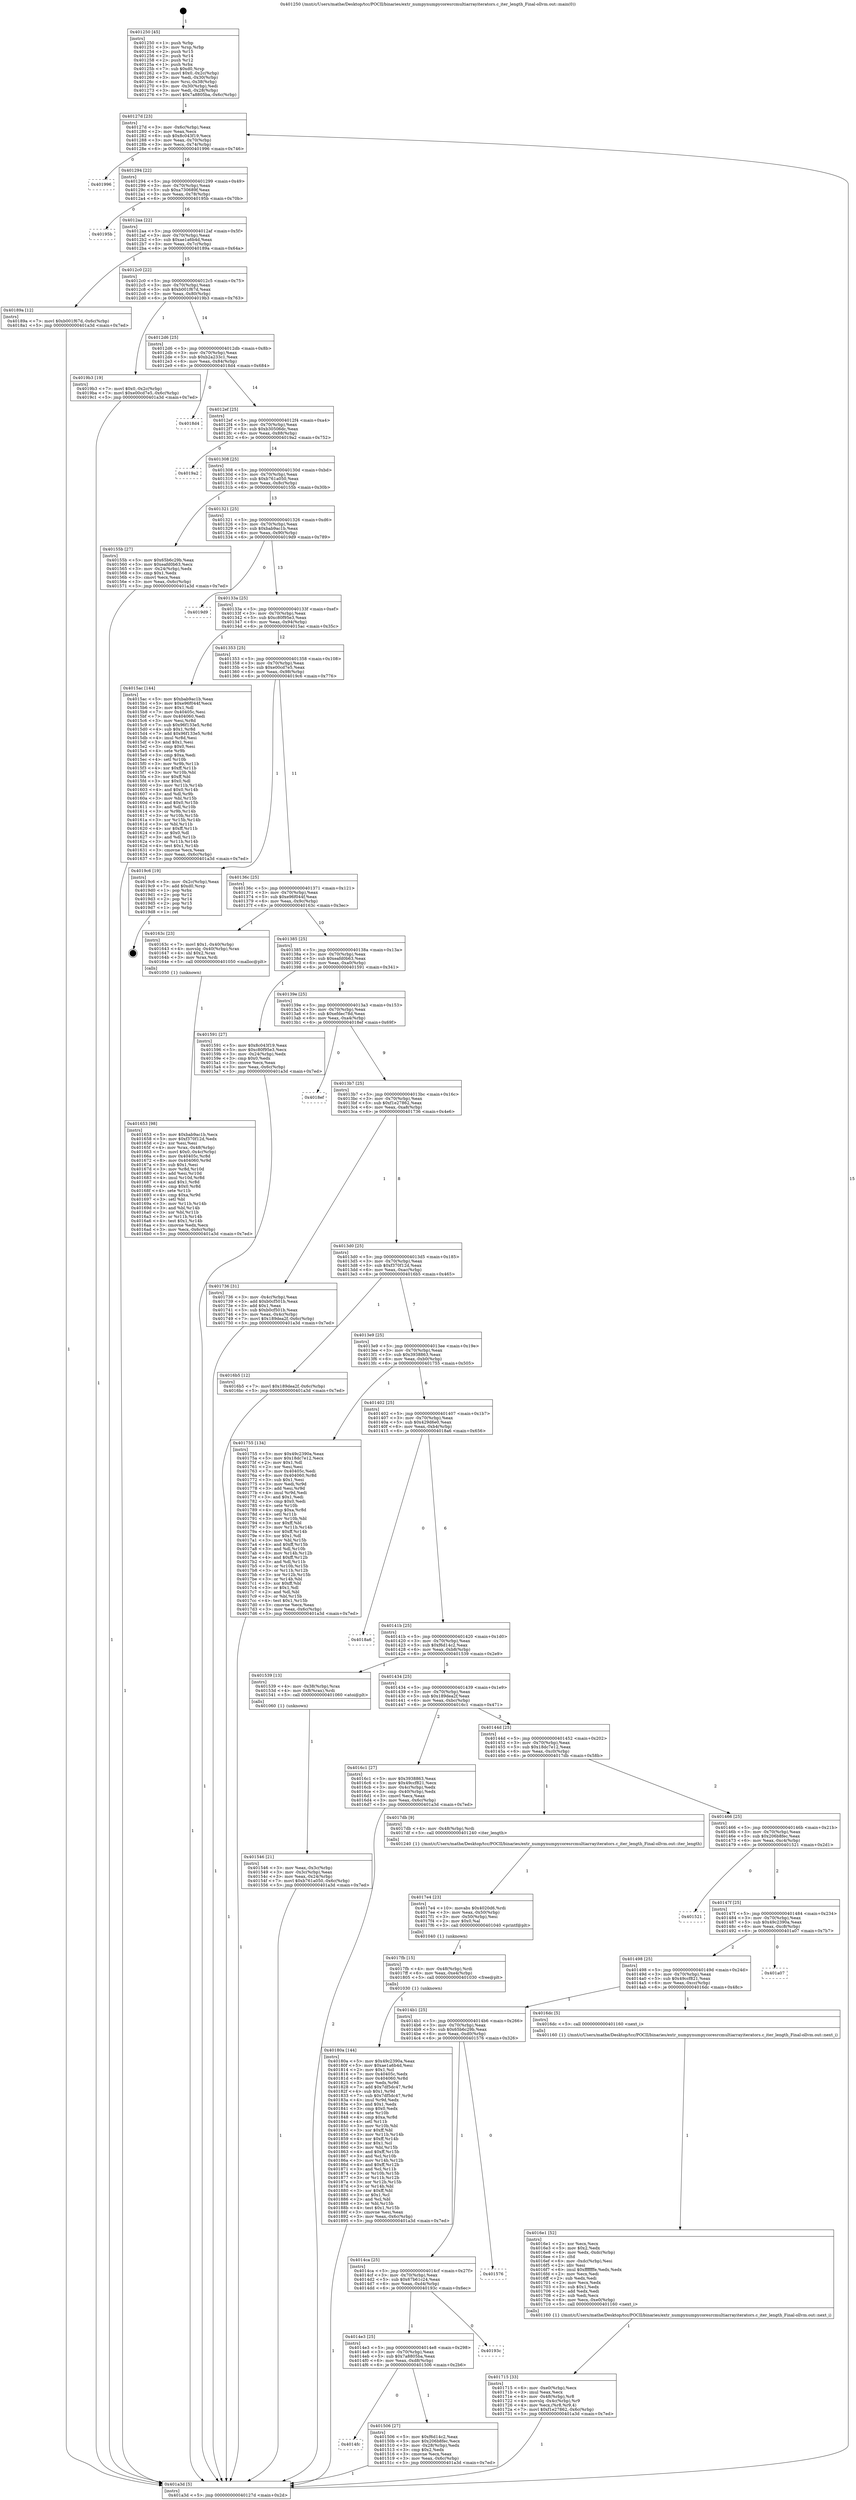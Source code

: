 digraph "0x401250" {
  label = "0x401250 (/mnt/c/Users/mathe/Desktop/tcc/POCII/binaries/extr_numpynumpycoresrcmultiarrayiterators.c_iter_length_Final-ollvm.out::main(0))"
  labelloc = "t"
  node[shape=record]

  Entry [label="",width=0.3,height=0.3,shape=circle,fillcolor=black,style=filled]
  "0x40127d" [label="{
     0x40127d [23]\l
     | [instrs]\l
     &nbsp;&nbsp;0x40127d \<+3\>: mov -0x6c(%rbp),%eax\l
     &nbsp;&nbsp;0x401280 \<+2\>: mov %eax,%ecx\l
     &nbsp;&nbsp;0x401282 \<+6\>: sub $0x8c043f19,%ecx\l
     &nbsp;&nbsp;0x401288 \<+3\>: mov %eax,-0x70(%rbp)\l
     &nbsp;&nbsp;0x40128b \<+3\>: mov %ecx,-0x74(%rbp)\l
     &nbsp;&nbsp;0x40128e \<+6\>: je 0000000000401996 \<main+0x746\>\l
  }"]
  "0x401996" [label="{
     0x401996\l
  }", style=dashed]
  "0x401294" [label="{
     0x401294 [22]\l
     | [instrs]\l
     &nbsp;&nbsp;0x401294 \<+5\>: jmp 0000000000401299 \<main+0x49\>\l
     &nbsp;&nbsp;0x401299 \<+3\>: mov -0x70(%rbp),%eax\l
     &nbsp;&nbsp;0x40129c \<+5\>: sub $0xa730689f,%eax\l
     &nbsp;&nbsp;0x4012a1 \<+3\>: mov %eax,-0x78(%rbp)\l
     &nbsp;&nbsp;0x4012a4 \<+6\>: je 000000000040195b \<main+0x70b\>\l
  }"]
  Exit [label="",width=0.3,height=0.3,shape=circle,fillcolor=black,style=filled,peripheries=2]
  "0x40195b" [label="{
     0x40195b\l
  }", style=dashed]
  "0x4012aa" [label="{
     0x4012aa [22]\l
     | [instrs]\l
     &nbsp;&nbsp;0x4012aa \<+5\>: jmp 00000000004012af \<main+0x5f\>\l
     &nbsp;&nbsp;0x4012af \<+3\>: mov -0x70(%rbp),%eax\l
     &nbsp;&nbsp;0x4012b2 \<+5\>: sub $0xae1a6b4d,%eax\l
     &nbsp;&nbsp;0x4012b7 \<+3\>: mov %eax,-0x7c(%rbp)\l
     &nbsp;&nbsp;0x4012ba \<+6\>: je 000000000040189a \<main+0x64a\>\l
  }"]
  "0x40180a" [label="{
     0x40180a [144]\l
     | [instrs]\l
     &nbsp;&nbsp;0x40180a \<+5\>: mov $0x49c2390a,%eax\l
     &nbsp;&nbsp;0x40180f \<+5\>: mov $0xae1a6b4d,%esi\l
     &nbsp;&nbsp;0x401814 \<+2\>: mov $0x1,%cl\l
     &nbsp;&nbsp;0x401816 \<+7\>: mov 0x40405c,%edx\l
     &nbsp;&nbsp;0x40181d \<+8\>: mov 0x404060,%r8d\l
     &nbsp;&nbsp;0x401825 \<+3\>: mov %edx,%r9d\l
     &nbsp;&nbsp;0x401828 \<+7\>: add $0x7df5dc47,%r9d\l
     &nbsp;&nbsp;0x40182f \<+4\>: sub $0x1,%r9d\l
     &nbsp;&nbsp;0x401833 \<+7\>: sub $0x7df5dc47,%r9d\l
     &nbsp;&nbsp;0x40183a \<+4\>: imul %r9d,%edx\l
     &nbsp;&nbsp;0x40183e \<+3\>: and $0x1,%edx\l
     &nbsp;&nbsp;0x401841 \<+3\>: cmp $0x0,%edx\l
     &nbsp;&nbsp;0x401844 \<+4\>: sete %r10b\l
     &nbsp;&nbsp;0x401848 \<+4\>: cmp $0xa,%r8d\l
     &nbsp;&nbsp;0x40184c \<+4\>: setl %r11b\l
     &nbsp;&nbsp;0x401850 \<+3\>: mov %r10b,%bl\l
     &nbsp;&nbsp;0x401853 \<+3\>: xor $0xff,%bl\l
     &nbsp;&nbsp;0x401856 \<+3\>: mov %r11b,%r14b\l
     &nbsp;&nbsp;0x401859 \<+4\>: xor $0xff,%r14b\l
     &nbsp;&nbsp;0x40185d \<+3\>: xor $0x1,%cl\l
     &nbsp;&nbsp;0x401860 \<+3\>: mov %bl,%r15b\l
     &nbsp;&nbsp;0x401863 \<+4\>: and $0xff,%r15b\l
     &nbsp;&nbsp;0x401867 \<+3\>: and %cl,%r10b\l
     &nbsp;&nbsp;0x40186a \<+3\>: mov %r14b,%r12b\l
     &nbsp;&nbsp;0x40186d \<+4\>: and $0xff,%r12b\l
     &nbsp;&nbsp;0x401871 \<+3\>: and %cl,%r11b\l
     &nbsp;&nbsp;0x401874 \<+3\>: or %r10b,%r15b\l
     &nbsp;&nbsp;0x401877 \<+3\>: or %r11b,%r12b\l
     &nbsp;&nbsp;0x40187a \<+3\>: xor %r12b,%r15b\l
     &nbsp;&nbsp;0x40187d \<+3\>: or %r14b,%bl\l
     &nbsp;&nbsp;0x401880 \<+3\>: xor $0xff,%bl\l
     &nbsp;&nbsp;0x401883 \<+3\>: or $0x1,%cl\l
     &nbsp;&nbsp;0x401886 \<+2\>: and %cl,%bl\l
     &nbsp;&nbsp;0x401888 \<+3\>: or %bl,%r15b\l
     &nbsp;&nbsp;0x40188b \<+4\>: test $0x1,%r15b\l
     &nbsp;&nbsp;0x40188f \<+3\>: cmovne %esi,%eax\l
     &nbsp;&nbsp;0x401892 \<+3\>: mov %eax,-0x6c(%rbp)\l
     &nbsp;&nbsp;0x401895 \<+5\>: jmp 0000000000401a3d \<main+0x7ed\>\l
  }"]
  "0x40189a" [label="{
     0x40189a [12]\l
     | [instrs]\l
     &nbsp;&nbsp;0x40189a \<+7\>: movl $0xb001f67d,-0x6c(%rbp)\l
     &nbsp;&nbsp;0x4018a1 \<+5\>: jmp 0000000000401a3d \<main+0x7ed\>\l
  }"]
  "0x4012c0" [label="{
     0x4012c0 [22]\l
     | [instrs]\l
     &nbsp;&nbsp;0x4012c0 \<+5\>: jmp 00000000004012c5 \<main+0x75\>\l
     &nbsp;&nbsp;0x4012c5 \<+3\>: mov -0x70(%rbp),%eax\l
     &nbsp;&nbsp;0x4012c8 \<+5\>: sub $0xb001f67d,%eax\l
     &nbsp;&nbsp;0x4012cd \<+3\>: mov %eax,-0x80(%rbp)\l
     &nbsp;&nbsp;0x4012d0 \<+6\>: je 00000000004019b3 \<main+0x763\>\l
  }"]
  "0x4017fb" [label="{
     0x4017fb [15]\l
     | [instrs]\l
     &nbsp;&nbsp;0x4017fb \<+4\>: mov -0x48(%rbp),%rdi\l
     &nbsp;&nbsp;0x4017ff \<+6\>: mov %eax,-0xe4(%rbp)\l
     &nbsp;&nbsp;0x401805 \<+5\>: call 0000000000401030 \<free@plt\>\l
     | [calls]\l
     &nbsp;&nbsp;0x401030 \{1\} (unknown)\l
  }"]
  "0x4019b3" [label="{
     0x4019b3 [19]\l
     | [instrs]\l
     &nbsp;&nbsp;0x4019b3 \<+7\>: movl $0x0,-0x2c(%rbp)\l
     &nbsp;&nbsp;0x4019ba \<+7\>: movl $0xe00cd7e5,-0x6c(%rbp)\l
     &nbsp;&nbsp;0x4019c1 \<+5\>: jmp 0000000000401a3d \<main+0x7ed\>\l
  }"]
  "0x4012d6" [label="{
     0x4012d6 [25]\l
     | [instrs]\l
     &nbsp;&nbsp;0x4012d6 \<+5\>: jmp 00000000004012db \<main+0x8b\>\l
     &nbsp;&nbsp;0x4012db \<+3\>: mov -0x70(%rbp),%eax\l
     &nbsp;&nbsp;0x4012de \<+5\>: sub $0xb2a233c1,%eax\l
     &nbsp;&nbsp;0x4012e3 \<+6\>: mov %eax,-0x84(%rbp)\l
     &nbsp;&nbsp;0x4012e9 \<+6\>: je 00000000004018d4 \<main+0x684\>\l
  }"]
  "0x4017e4" [label="{
     0x4017e4 [23]\l
     | [instrs]\l
     &nbsp;&nbsp;0x4017e4 \<+10\>: movabs $0x4020d6,%rdi\l
     &nbsp;&nbsp;0x4017ee \<+3\>: mov %eax,-0x50(%rbp)\l
     &nbsp;&nbsp;0x4017f1 \<+3\>: mov -0x50(%rbp),%esi\l
     &nbsp;&nbsp;0x4017f4 \<+2\>: mov $0x0,%al\l
     &nbsp;&nbsp;0x4017f6 \<+5\>: call 0000000000401040 \<printf@plt\>\l
     | [calls]\l
     &nbsp;&nbsp;0x401040 \{1\} (unknown)\l
  }"]
  "0x4018d4" [label="{
     0x4018d4\l
  }", style=dashed]
  "0x4012ef" [label="{
     0x4012ef [25]\l
     | [instrs]\l
     &nbsp;&nbsp;0x4012ef \<+5\>: jmp 00000000004012f4 \<main+0xa4\>\l
     &nbsp;&nbsp;0x4012f4 \<+3\>: mov -0x70(%rbp),%eax\l
     &nbsp;&nbsp;0x4012f7 \<+5\>: sub $0xb30506dc,%eax\l
     &nbsp;&nbsp;0x4012fc \<+6\>: mov %eax,-0x88(%rbp)\l
     &nbsp;&nbsp;0x401302 \<+6\>: je 00000000004019a2 \<main+0x752\>\l
  }"]
  "0x401715" [label="{
     0x401715 [33]\l
     | [instrs]\l
     &nbsp;&nbsp;0x401715 \<+6\>: mov -0xe0(%rbp),%ecx\l
     &nbsp;&nbsp;0x40171b \<+3\>: imul %eax,%ecx\l
     &nbsp;&nbsp;0x40171e \<+4\>: mov -0x48(%rbp),%r8\l
     &nbsp;&nbsp;0x401722 \<+4\>: movslq -0x4c(%rbp),%r9\l
     &nbsp;&nbsp;0x401726 \<+4\>: mov %ecx,(%r8,%r9,4)\l
     &nbsp;&nbsp;0x40172a \<+7\>: movl $0xf1e27862,-0x6c(%rbp)\l
     &nbsp;&nbsp;0x401731 \<+5\>: jmp 0000000000401a3d \<main+0x7ed\>\l
  }"]
  "0x4019a2" [label="{
     0x4019a2\l
  }", style=dashed]
  "0x401308" [label="{
     0x401308 [25]\l
     | [instrs]\l
     &nbsp;&nbsp;0x401308 \<+5\>: jmp 000000000040130d \<main+0xbd\>\l
     &nbsp;&nbsp;0x40130d \<+3\>: mov -0x70(%rbp),%eax\l
     &nbsp;&nbsp;0x401310 \<+5\>: sub $0xb761a050,%eax\l
     &nbsp;&nbsp;0x401315 \<+6\>: mov %eax,-0x8c(%rbp)\l
     &nbsp;&nbsp;0x40131b \<+6\>: je 000000000040155b \<main+0x30b\>\l
  }"]
  "0x4016e1" [label="{
     0x4016e1 [52]\l
     | [instrs]\l
     &nbsp;&nbsp;0x4016e1 \<+2\>: xor %ecx,%ecx\l
     &nbsp;&nbsp;0x4016e3 \<+5\>: mov $0x2,%edx\l
     &nbsp;&nbsp;0x4016e8 \<+6\>: mov %edx,-0xdc(%rbp)\l
     &nbsp;&nbsp;0x4016ee \<+1\>: cltd\l
     &nbsp;&nbsp;0x4016ef \<+6\>: mov -0xdc(%rbp),%esi\l
     &nbsp;&nbsp;0x4016f5 \<+2\>: idiv %esi\l
     &nbsp;&nbsp;0x4016f7 \<+6\>: imul $0xfffffffe,%edx,%edx\l
     &nbsp;&nbsp;0x4016fd \<+2\>: mov %ecx,%edi\l
     &nbsp;&nbsp;0x4016ff \<+2\>: sub %edx,%edi\l
     &nbsp;&nbsp;0x401701 \<+2\>: mov %ecx,%edx\l
     &nbsp;&nbsp;0x401703 \<+3\>: sub $0x1,%edx\l
     &nbsp;&nbsp;0x401706 \<+2\>: add %edx,%edi\l
     &nbsp;&nbsp;0x401708 \<+2\>: sub %edi,%ecx\l
     &nbsp;&nbsp;0x40170a \<+6\>: mov %ecx,-0xe0(%rbp)\l
     &nbsp;&nbsp;0x401710 \<+5\>: call 0000000000401160 \<next_i\>\l
     | [calls]\l
     &nbsp;&nbsp;0x401160 \{1\} (/mnt/c/Users/mathe/Desktop/tcc/POCII/binaries/extr_numpynumpycoresrcmultiarrayiterators.c_iter_length_Final-ollvm.out::next_i)\l
  }"]
  "0x40155b" [label="{
     0x40155b [27]\l
     | [instrs]\l
     &nbsp;&nbsp;0x40155b \<+5\>: mov $0x65b6c29b,%eax\l
     &nbsp;&nbsp;0x401560 \<+5\>: mov $0xeafd0b63,%ecx\l
     &nbsp;&nbsp;0x401565 \<+3\>: mov -0x24(%rbp),%edx\l
     &nbsp;&nbsp;0x401568 \<+3\>: cmp $0x1,%edx\l
     &nbsp;&nbsp;0x40156b \<+3\>: cmovl %ecx,%eax\l
     &nbsp;&nbsp;0x40156e \<+3\>: mov %eax,-0x6c(%rbp)\l
     &nbsp;&nbsp;0x401571 \<+5\>: jmp 0000000000401a3d \<main+0x7ed\>\l
  }"]
  "0x401321" [label="{
     0x401321 [25]\l
     | [instrs]\l
     &nbsp;&nbsp;0x401321 \<+5\>: jmp 0000000000401326 \<main+0xd6\>\l
     &nbsp;&nbsp;0x401326 \<+3\>: mov -0x70(%rbp),%eax\l
     &nbsp;&nbsp;0x401329 \<+5\>: sub $0xbab9ac1b,%eax\l
     &nbsp;&nbsp;0x40132e \<+6\>: mov %eax,-0x90(%rbp)\l
     &nbsp;&nbsp;0x401334 \<+6\>: je 00000000004019d9 \<main+0x789\>\l
  }"]
  "0x401653" [label="{
     0x401653 [98]\l
     | [instrs]\l
     &nbsp;&nbsp;0x401653 \<+5\>: mov $0xbab9ac1b,%ecx\l
     &nbsp;&nbsp;0x401658 \<+5\>: mov $0xf370f12d,%edx\l
     &nbsp;&nbsp;0x40165d \<+2\>: xor %esi,%esi\l
     &nbsp;&nbsp;0x40165f \<+4\>: mov %rax,-0x48(%rbp)\l
     &nbsp;&nbsp;0x401663 \<+7\>: movl $0x0,-0x4c(%rbp)\l
     &nbsp;&nbsp;0x40166a \<+8\>: mov 0x40405c,%r8d\l
     &nbsp;&nbsp;0x401672 \<+8\>: mov 0x404060,%r9d\l
     &nbsp;&nbsp;0x40167a \<+3\>: sub $0x1,%esi\l
     &nbsp;&nbsp;0x40167d \<+3\>: mov %r8d,%r10d\l
     &nbsp;&nbsp;0x401680 \<+3\>: add %esi,%r10d\l
     &nbsp;&nbsp;0x401683 \<+4\>: imul %r10d,%r8d\l
     &nbsp;&nbsp;0x401687 \<+4\>: and $0x1,%r8d\l
     &nbsp;&nbsp;0x40168b \<+4\>: cmp $0x0,%r8d\l
     &nbsp;&nbsp;0x40168f \<+4\>: sete %r11b\l
     &nbsp;&nbsp;0x401693 \<+4\>: cmp $0xa,%r9d\l
     &nbsp;&nbsp;0x401697 \<+3\>: setl %bl\l
     &nbsp;&nbsp;0x40169a \<+3\>: mov %r11b,%r14b\l
     &nbsp;&nbsp;0x40169d \<+3\>: and %bl,%r14b\l
     &nbsp;&nbsp;0x4016a0 \<+3\>: xor %bl,%r11b\l
     &nbsp;&nbsp;0x4016a3 \<+3\>: or %r11b,%r14b\l
     &nbsp;&nbsp;0x4016a6 \<+4\>: test $0x1,%r14b\l
     &nbsp;&nbsp;0x4016aa \<+3\>: cmovne %edx,%ecx\l
     &nbsp;&nbsp;0x4016ad \<+3\>: mov %ecx,-0x6c(%rbp)\l
     &nbsp;&nbsp;0x4016b0 \<+5\>: jmp 0000000000401a3d \<main+0x7ed\>\l
  }"]
  "0x4019d9" [label="{
     0x4019d9\l
  }", style=dashed]
  "0x40133a" [label="{
     0x40133a [25]\l
     | [instrs]\l
     &nbsp;&nbsp;0x40133a \<+5\>: jmp 000000000040133f \<main+0xef\>\l
     &nbsp;&nbsp;0x40133f \<+3\>: mov -0x70(%rbp),%eax\l
     &nbsp;&nbsp;0x401342 \<+5\>: sub $0xc80f95e3,%eax\l
     &nbsp;&nbsp;0x401347 \<+6\>: mov %eax,-0x94(%rbp)\l
     &nbsp;&nbsp;0x40134d \<+6\>: je 00000000004015ac \<main+0x35c\>\l
  }"]
  "0x401546" [label="{
     0x401546 [21]\l
     | [instrs]\l
     &nbsp;&nbsp;0x401546 \<+3\>: mov %eax,-0x3c(%rbp)\l
     &nbsp;&nbsp;0x401549 \<+3\>: mov -0x3c(%rbp),%eax\l
     &nbsp;&nbsp;0x40154c \<+3\>: mov %eax,-0x24(%rbp)\l
     &nbsp;&nbsp;0x40154f \<+7\>: movl $0xb761a050,-0x6c(%rbp)\l
     &nbsp;&nbsp;0x401556 \<+5\>: jmp 0000000000401a3d \<main+0x7ed\>\l
  }"]
  "0x4015ac" [label="{
     0x4015ac [144]\l
     | [instrs]\l
     &nbsp;&nbsp;0x4015ac \<+5\>: mov $0xbab9ac1b,%eax\l
     &nbsp;&nbsp;0x4015b1 \<+5\>: mov $0xe96f044f,%ecx\l
     &nbsp;&nbsp;0x4015b6 \<+2\>: mov $0x1,%dl\l
     &nbsp;&nbsp;0x4015b8 \<+7\>: mov 0x40405c,%esi\l
     &nbsp;&nbsp;0x4015bf \<+7\>: mov 0x404060,%edi\l
     &nbsp;&nbsp;0x4015c6 \<+3\>: mov %esi,%r8d\l
     &nbsp;&nbsp;0x4015c9 \<+7\>: sub $0x96f133e5,%r8d\l
     &nbsp;&nbsp;0x4015d0 \<+4\>: sub $0x1,%r8d\l
     &nbsp;&nbsp;0x4015d4 \<+7\>: add $0x96f133e5,%r8d\l
     &nbsp;&nbsp;0x4015db \<+4\>: imul %r8d,%esi\l
     &nbsp;&nbsp;0x4015df \<+3\>: and $0x1,%esi\l
     &nbsp;&nbsp;0x4015e2 \<+3\>: cmp $0x0,%esi\l
     &nbsp;&nbsp;0x4015e5 \<+4\>: sete %r9b\l
     &nbsp;&nbsp;0x4015e9 \<+3\>: cmp $0xa,%edi\l
     &nbsp;&nbsp;0x4015ec \<+4\>: setl %r10b\l
     &nbsp;&nbsp;0x4015f0 \<+3\>: mov %r9b,%r11b\l
     &nbsp;&nbsp;0x4015f3 \<+4\>: xor $0xff,%r11b\l
     &nbsp;&nbsp;0x4015f7 \<+3\>: mov %r10b,%bl\l
     &nbsp;&nbsp;0x4015fa \<+3\>: xor $0xff,%bl\l
     &nbsp;&nbsp;0x4015fd \<+3\>: xor $0x0,%dl\l
     &nbsp;&nbsp;0x401600 \<+3\>: mov %r11b,%r14b\l
     &nbsp;&nbsp;0x401603 \<+4\>: and $0x0,%r14b\l
     &nbsp;&nbsp;0x401607 \<+3\>: and %dl,%r9b\l
     &nbsp;&nbsp;0x40160a \<+3\>: mov %bl,%r15b\l
     &nbsp;&nbsp;0x40160d \<+4\>: and $0x0,%r15b\l
     &nbsp;&nbsp;0x401611 \<+3\>: and %dl,%r10b\l
     &nbsp;&nbsp;0x401614 \<+3\>: or %r9b,%r14b\l
     &nbsp;&nbsp;0x401617 \<+3\>: or %r10b,%r15b\l
     &nbsp;&nbsp;0x40161a \<+3\>: xor %r15b,%r14b\l
     &nbsp;&nbsp;0x40161d \<+3\>: or %bl,%r11b\l
     &nbsp;&nbsp;0x401620 \<+4\>: xor $0xff,%r11b\l
     &nbsp;&nbsp;0x401624 \<+3\>: or $0x0,%dl\l
     &nbsp;&nbsp;0x401627 \<+3\>: and %dl,%r11b\l
     &nbsp;&nbsp;0x40162a \<+3\>: or %r11b,%r14b\l
     &nbsp;&nbsp;0x40162d \<+4\>: test $0x1,%r14b\l
     &nbsp;&nbsp;0x401631 \<+3\>: cmovne %ecx,%eax\l
     &nbsp;&nbsp;0x401634 \<+3\>: mov %eax,-0x6c(%rbp)\l
     &nbsp;&nbsp;0x401637 \<+5\>: jmp 0000000000401a3d \<main+0x7ed\>\l
  }"]
  "0x401353" [label="{
     0x401353 [25]\l
     | [instrs]\l
     &nbsp;&nbsp;0x401353 \<+5\>: jmp 0000000000401358 \<main+0x108\>\l
     &nbsp;&nbsp;0x401358 \<+3\>: mov -0x70(%rbp),%eax\l
     &nbsp;&nbsp;0x40135b \<+5\>: sub $0xe00cd7e5,%eax\l
     &nbsp;&nbsp;0x401360 \<+6\>: mov %eax,-0x98(%rbp)\l
     &nbsp;&nbsp;0x401366 \<+6\>: je 00000000004019c6 \<main+0x776\>\l
  }"]
  "0x401250" [label="{
     0x401250 [45]\l
     | [instrs]\l
     &nbsp;&nbsp;0x401250 \<+1\>: push %rbp\l
     &nbsp;&nbsp;0x401251 \<+3\>: mov %rsp,%rbp\l
     &nbsp;&nbsp;0x401254 \<+2\>: push %r15\l
     &nbsp;&nbsp;0x401256 \<+2\>: push %r14\l
     &nbsp;&nbsp;0x401258 \<+2\>: push %r12\l
     &nbsp;&nbsp;0x40125a \<+1\>: push %rbx\l
     &nbsp;&nbsp;0x40125b \<+7\>: sub $0xd0,%rsp\l
     &nbsp;&nbsp;0x401262 \<+7\>: movl $0x0,-0x2c(%rbp)\l
     &nbsp;&nbsp;0x401269 \<+3\>: mov %edi,-0x30(%rbp)\l
     &nbsp;&nbsp;0x40126c \<+4\>: mov %rsi,-0x38(%rbp)\l
     &nbsp;&nbsp;0x401270 \<+3\>: mov -0x30(%rbp),%edi\l
     &nbsp;&nbsp;0x401273 \<+3\>: mov %edi,-0x28(%rbp)\l
     &nbsp;&nbsp;0x401276 \<+7\>: movl $0x7a8805ba,-0x6c(%rbp)\l
  }"]
  "0x4019c6" [label="{
     0x4019c6 [19]\l
     | [instrs]\l
     &nbsp;&nbsp;0x4019c6 \<+3\>: mov -0x2c(%rbp),%eax\l
     &nbsp;&nbsp;0x4019c9 \<+7\>: add $0xd0,%rsp\l
     &nbsp;&nbsp;0x4019d0 \<+1\>: pop %rbx\l
     &nbsp;&nbsp;0x4019d1 \<+2\>: pop %r12\l
     &nbsp;&nbsp;0x4019d3 \<+2\>: pop %r14\l
     &nbsp;&nbsp;0x4019d5 \<+2\>: pop %r15\l
     &nbsp;&nbsp;0x4019d7 \<+1\>: pop %rbp\l
     &nbsp;&nbsp;0x4019d8 \<+1\>: ret\l
  }"]
  "0x40136c" [label="{
     0x40136c [25]\l
     | [instrs]\l
     &nbsp;&nbsp;0x40136c \<+5\>: jmp 0000000000401371 \<main+0x121\>\l
     &nbsp;&nbsp;0x401371 \<+3\>: mov -0x70(%rbp),%eax\l
     &nbsp;&nbsp;0x401374 \<+5\>: sub $0xe96f044f,%eax\l
     &nbsp;&nbsp;0x401379 \<+6\>: mov %eax,-0x9c(%rbp)\l
     &nbsp;&nbsp;0x40137f \<+6\>: je 000000000040163c \<main+0x3ec\>\l
  }"]
  "0x401a3d" [label="{
     0x401a3d [5]\l
     | [instrs]\l
     &nbsp;&nbsp;0x401a3d \<+5\>: jmp 000000000040127d \<main+0x2d\>\l
  }"]
  "0x40163c" [label="{
     0x40163c [23]\l
     | [instrs]\l
     &nbsp;&nbsp;0x40163c \<+7\>: movl $0x1,-0x40(%rbp)\l
     &nbsp;&nbsp;0x401643 \<+4\>: movslq -0x40(%rbp),%rax\l
     &nbsp;&nbsp;0x401647 \<+4\>: shl $0x2,%rax\l
     &nbsp;&nbsp;0x40164b \<+3\>: mov %rax,%rdi\l
     &nbsp;&nbsp;0x40164e \<+5\>: call 0000000000401050 \<malloc@plt\>\l
     | [calls]\l
     &nbsp;&nbsp;0x401050 \{1\} (unknown)\l
  }"]
  "0x401385" [label="{
     0x401385 [25]\l
     | [instrs]\l
     &nbsp;&nbsp;0x401385 \<+5\>: jmp 000000000040138a \<main+0x13a\>\l
     &nbsp;&nbsp;0x40138a \<+3\>: mov -0x70(%rbp),%eax\l
     &nbsp;&nbsp;0x40138d \<+5\>: sub $0xeafd0b63,%eax\l
     &nbsp;&nbsp;0x401392 \<+6\>: mov %eax,-0xa0(%rbp)\l
     &nbsp;&nbsp;0x401398 \<+6\>: je 0000000000401591 \<main+0x341\>\l
  }"]
  "0x4014fc" [label="{
     0x4014fc\l
  }", style=dashed]
  "0x401591" [label="{
     0x401591 [27]\l
     | [instrs]\l
     &nbsp;&nbsp;0x401591 \<+5\>: mov $0x8c043f19,%eax\l
     &nbsp;&nbsp;0x401596 \<+5\>: mov $0xc80f95e3,%ecx\l
     &nbsp;&nbsp;0x40159b \<+3\>: mov -0x24(%rbp),%edx\l
     &nbsp;&nbsp;0x40159e \<+3\>: cmp $0x0,%edx\l
     &nbsp;&nbsp;0x4015a1 \<+3\>: cmove %ecx,%eax\l
     &nbsp;&nbsp;0x4015a4 \<+3\>: mov %eax,-0x6c(%rbp)\l
     &nbsp;&nbsp;0x4015a7 \<+5\>: jmp 0000000000401a3d \<main+0x7ed\>\l
  }"]
  "0x40139e" [label="{
     0x40139e [25]\l
     | [instrs]\l
     &nbsp;&nbsp;0x40139e \<+5\>: jmp 00000000004013a3 \<main+0x153\>\l
     &nbsp;&nbsp;0x4013a3 \<+3\>: mov -0x70(%rbp),%eax\l
     &nbsp;&nbsp;0x4013a6 \<+5\>: sub $0xefdec78d,%eax\l
     &nbsp;&nbsp;0x4013ab \<+6\>: mov %eax,-0xa4(%rbp)\l
     &nbsp;&nbsp;0x4013b1 \<+6\>: je 00000000004018ef \<main+0x69f\>\l
  }"]
  "0x401506" [label="{
     0x401506 [27]\l
     | [instrs]\l
     &nbsp;&nbsp;0x401506 \<+5\>: mov $0xf6d14c2,%eax\l
     &nbsp;&nbsp;0x40150b \<+5\>: mov $0x206b8fec,%ecx\l
     &nbsp;&nbsp;0x401510 \<+3\>: mov -0x28(%rbp),%edx\l
     &nbsp;&nbsp;0x401513 \<+3\>: cmp $0x2,%edx\l
     &nbsp;&nbsp;0x401516 \<+3\>: cmovne %ecx,%eax\l
     &nbsp;&nbsp;0x401519 \<+3\>: mov %eax,-0x6c(%rbp)\l
     &nbsp;&nbsp;0x40151c \<+5\>: jmp 0000000000401a3d \<main+0x7ed\>\l
  }"]
  "0x4018ef" [label="{
     0x4018ef\l
  }", style=dashed]
  "0x4013b7" [label="{
     0x4013b7 [25]\l
     | [instrs]\l
     &nbsp;&nbsp;0x4013b7 \<+5\>: jmp 00000000004013bc \<main+0x16c\>\l
     &nbsp;&nbsp;0x4013bc \<+3\>: mov -0x70(%rbp),%eax\l
     &nbsp;&nbsp;0x4013bf \<+5\>: sub $0xf1e27862,%eax\l
     &nbsp;&nbsp;0x4013c4 \<+6\>: mov %eax,-0xa8(%rbp)\l
     &nbsp;&nbsp;0x4013ca \<+6\>: je 0000000000401736 \<main+0x4e6\>\l
  }"]
  "0x4014e3" [label="{
     0x4014e3 [25]\l
     | [instrs]\l
     &nbsp;&nbsp;0x4014e3 \<+5\>: jmp 00000000004014e8 \<main+0x298\>\l
     &nbsp;&nbsp;0x4014e8 \<+3\>: mov -0x70(%rbp),%eax\l
     &nbsp;&nbsp;0x4014eb \<+5\>: sub $0x7a8805ba,%eax\l
     &nbsp;&nbsp;0x4014f0 \<+6\>: mov %eax,-0xd8(%rbp)\l
     &nbsp;&nbsp;0x4014f6 \<+6\>: je 0000000000401506 \<main+0x2b6\>\l
  }"]
  "0x401736" [label="{
     0x401736 [31]\l
     | [instrs]\l
     &nbsp;&nbsp;0x401736 \<+3\>: mov -0x4c(%rbp),%eax\l
     &nbsp;&nbsp;0x401739 \<+5\>: add $0xb0cf501b,%eax\l
     &nbsp;&nbsp;0x40173e \<+3\>: add $0x1,%eax\l
     &nbsp;&nbsp;0x401741 \<+5\>: sub $0xb0cf501b,%eax\l
     &nbsp;&nbsp;0x401746 \<+3\>: mov %eax,-0x4c(%rbp)\l
     &nbsp;&nbsp;0x401749 \<+7\>: movl $0x189dea2f,-0x6c(%rbp)\l
     &nbsp;&nbsp;0x401750 \<+5\>: jmp 0000000000401a3d \<main+0x7ed\>\l
  }"]
  "0x4013d0" [label="{
     0x4013d0 [25]\l
     | [instrs]\l
     &nbsp;&nbsp;0x4013d0 \<+5\>: jmp 00000000004013d5 \<main+0x185\>\l
     &nbsp;&nbsp;0x4013d5 \<+3\>: mov -0x70(%rbp),%eax\l
     &nbsp;&nbsp;0x4013d8 \<+5\>: sub $0xf370f12d,%eax\l
     &nbsp;&nbsp;0x4013dd \<+6\>: mov %eax,-0xac(%rbp)\l
     &nbsp;&nbsp;0x4013e3 \<+6\>: je 00000000004016b5 \<main+0x465\>\l
  }"]
  "0x40193c" [label="{
     0x40193c\l
  }", style=dashed]
  "0x4016b5" [label="{
     0x4016b5 [12]\l
     | [instrs]\l
     &nbsp;&nbsp;0x4016b5 \<+7\>: movl $0x189dea2f,-0x6c(%rbp)\l
     &nbsp;&nbsp;0x4016bc \<+5\>: jmp 0000000000401a3d \<main+0x7ed\>\l
  }"]
  "0x4013e9" [label="{
     0x4013e9 [25]\l
     | [instrs]\l
     &nbsp;&nbsp;0x4013e9 \<+5\>: jmp 00000000004013ee \<main+0x19e\>\l
     &nbsp;&nbsp;0x4013ee \<+3\>: mov -0x70(%rbp),%eax\l
     &nbsp;&nbsp;0x4013f1 \<+5\>: sub $0x3938863,%eax\l
     &nbsp;&nbsp;0x4013f6 \<+6\>: mov %eax,-0xb0(%rbp)\l
     &nbsp;&nbsp;0x4013fc \<+6\>: je 0000000000401755 \<main+0x505\>\l
  }"]
  "0x4014ca" [label="{
     0x4014ca [25]\l
     | [instrs]\l
     &nbsp;&nbsp;0x4014ca \<+5\>: jmp 00000000004014cf \<main+0x27f\>\l
     &nbsp;&nbsp;0x4014cf \<+3\>: mov -0x70(%rbp),%eax\l
     &nbsp;&nbsp;0x4014d2 \<+5\>: sub $0x67b61c24,%eax\l
     &nbsp;&nbsp;0x4014d7 \<+6\>: mov %eax,-0xd4(%rbp)\l
     &nbsp;&nbsp;0x4014dd \<+6\>: je 000000000040193c \<main+0x6ec\>\l
  }"]
  "0x401755" [label="{
     0x401755 [134]\l
     | [instrs]\l
     &nbsp;&nbsp;0x401755 \<+5\>: mov $0x49c2390a,%eax\l
     &nbsp;&nbsp;0x40175a \<+5\>: mov $0x18dc7e12,%ecx\l
     &nbsp;&nbsp;0x40175f \<+2\>: mov $0x1,%dl\l
     &nbsp;&nbsp;0x401761 \<+2\>: xor %esi,%esi\l
     &nbsp;&nbsp;0x401763 \<+7\>: mov 0x40405c,%edi\l
     &nbsp;&nbsp;0x40176a \<+8\>: mov 0x404060,%r8d\l
     &nbsp;&nbsp;0x401772 \<+3\>: sub $0x1,%esi\l
     &nbsp;&nbsp;0x401775 \<+3\>: mov %edi,%r9d\l
     &nbsp;&nbsp;0x401778 \<+3\>: add %esi,%r9d\l
     &nbsp;&nbsp;0x40177b \<+4\>: imul %r9d,%edi\l
     &nbsp;&nbsp;0x40177f \<+3\>: and $0x1,%edi\l
     &nbsp;&nbsp;0x401782 \<+3\>: cmp $0x0,%edi\l
     &nbsp;&nbsp;0x401785 \<+4\>: sete %r10b\l
     &nbsp;&nbsp;0x401789 \<+4\>: cmp $0xa,%r8d\l
     &nbsp;&nbsp;0x40178d \<+4\>: setl %r11b\l
     &nbsp;&nbsp;0x401791 \<+3\>: mov %r10b,%bl\l
     &nbsp;&nbsp;0x401794 \<+3\>: xor $0xff,%bl\l
     &nbsp;&nbsp;0x401797 \<+3\>: mov %r11b,%r14b\l
     &nbsp;&nbsp;0x40179a \<+4\>: xor $0xff,%r14b\l
     &nbsp;&nbsp;0x40179e \<+3\>: xor $0x1,%dl\l
     &nbsp;&nbsp;0x4017a1 \<+3\>: mov %bl,%r15b\l
     &nbsp;&nbsp;0x4017a4 \<+4\>: and $0xff,%r15b\l
     &nbsp;&nbsp;0x4017a8 \<+3\>: and %dl,%r10b\l
     &nbsp;&nbsp;0x4017ab \<+3\>: mov %r14b,%r12b\l
     &nbsp;&nbsp;0x4017ae \<+4\>: and $0xff,%r12b\l
     &nbsp;&nbsp;0x4017b2 \<+3\>: and %dl,%r11b\l
     &nbsp;&nbsp;0x4017b5 \<+3\>: or %r10b,%r15b\l
     &nbsp;&nbsp;0x4017b8 \<+3\>: or %r11b,%r12b\l
     &nbsp;&nbsp;0x4017bb \<+3\>: xor %r12b,%r15b\l
     &nbsp;&nbsp;0x4017be \<+3\>: or %r14b,%bl\l
     &nbsp;&nbsp;0x4017c1 \<+3\>: xor $0xff,%bl\l
     &nbsp;&nbsp;0x4017c4 \<+3\>: or $0x1,%dl\l
     &nbsp;&nbsp;0x4017c7 \<+2\>: and %dl,%bl\l
     &nbsp;&nbsp;0x4017c9 \<+3\>: or %bl,%r15b\l
     &nbsp;&nbsp;0x4017cc \<+4\>: test $0x1,%r15b\l
     &nbsp;&nbsp;0x4017d0 \<+3\>: cmovne %ecx,%eax\l
     &nbsp;&nbsp;0x4017d3 \<+3\>: mov %eax,-0x6c(%rbp)\l
     &nbsp;&nbsp;0x4017d6 \<+5\>: jmp 0000000000401a3d \<main+0x7ed\>\l
  }"]
  "0x401402" [label="{
     0x401402 [25]\l
     | [instrs]\l
     &nbsp;&nbsp;0x401402 \<+5\>: jmp 0000000000401407 \<main+0x1b7\>\l
     &nbsp;&nbsp;0x401407 \<+3\>: mov -0x70(%rbp),%eax\l
     &nbsp;&nbsp;0x40140a \<+5\>: sub $0x429d6e0,%eax\l
     &nbsp;&nbsp;0x40140f \<+6\>: mov %eax,-0xb4(%rbp)\l
     &nbsp;&nbsp;0x401415 \<+6\>: je 00000000004018a6 \<main+0x656\>\l
  }"]
  "0x401576" [label="{
     0x401576\l
  }", style=dashed]
  "0x4018a6" [label="{
     0x4018a6\l
  }", style=dashed]
  "0x40141b" [label="{
     0x40141b [25]\l
     | [instrs]\l
     &nbsp;&nbsp;0x40141b \<+5\>: jmp 0000000000401420 \<main+0x1d0\>\l
     &nbsp;&nbsp;0x401420 \<+3\>: mov -0x70(%rbp),%eax\l
     &nbsp;&nbsp;0x401423 \<+5\>: sub $0xf6d14c2,%eax\l
     &nbsp;&nbsp;0x401428 \<+6\>: mov %eax,-0xb8(%rbp)\l
     &nbsp;&nbsp;0x40142e \<+6\>: je 0000000000401539 \<main+0x2e9\>\l
  }"]
  "0x4014b1" [label="{
     0x4014b1 [25]\l
     | [instrs]\l
     &nbsp;&nbsp;0x4014b1 \<+5\>: jmp 00000000004014b6 \<main+0x266\>\l
     &nbsp;&nbsp;0x4014b6 \<+3\>: mov -0x70(%rbp),%eax\l
     &nbsp;&nbsp;0x4014b9 \<+5\>: sub $0x65b6c29b,%eax\l
     &nbsp;&nbsp;0x4014be \<+6\>: mov %eax,-0xd0(%rbp)\l
     &nbsp;&nbsp;0x4014c4 \<+6\>: je 0000000000401576 \<main+0x326\>\l
  }"]
  "0x401539" [label="{
     0x401539 [13]\l
     | [instrs]\l
     &nbsp;&nbsp;0x401539 \<+4\>: mov -0x38(%rbp),%rax\l
     &nbsp;&nbsp;0x40153d \<+4\>: mov 0x8(%rax),%rdi\l
     &nbsp;&nbsp;0x401541 \<+5\>: call 0000000000401060 \<atoi@plt\>\l
     | [calls]\l
     &nbsp;&nbsp;0x401060 \{1\} (unknown)\l
  }"]
  "0x401434" [label="{
     0x401434 [25]\l
     | [instrs]\l
     &nbsp;&nbsp;0x401434 \<+5\>: jmp 0000000000401439 \<main+0x1e9\>\l
     &nbsp;&nbsp;0x401439 \<+3\>: mov -0x70(%rbp),%eax\l
     &nbsp;&nbsp;0x40143c \<+5\>: sub $0x189dea2f,%eax\l
     &nbsp;&nbsp;0x401441 \<+6\>: mov %eax,-0xbc(%rbp)\l
     &nbsp;&nbsp;0x401447 \<+6\>: je 00000000004016c1 \<main+0x471\>\l
  }"]
  "0x4016dc" [label="{
     0x4016dc [5]\l
     | [instrs]\l
     &nbsp;&nbsp;0x4016dc \<+5\>: call 0000000000401160 \<next_i\>\l
     | [calls]\l
     &nbsp;&nbsp;0x401160 \{1\} (/mnt/c/Users/mathe/Desktop/tcc/POCII/binaries/extr_numpynumpycoresrcmultiarrayiterators.c_iter_length_Final-ollvm.out::next_i)\l
  }"]
  "0x4016c1" [label="{
     0x4016c1 [27]\l
     | [instrs]\l
     &nbsp;&nbsp;0x4016c1 \<+5\>: mov $0x3938863,%eax\l
     &nbsp;&nbsp;0x4016c6 \<+5\>: mov $0x49ccf821,%ecx\l
     &nbsp;&nbsp;0x4016cb \<+3\>: mov -0x4c(%rbp),%edx\l
     &nbsp;&nbsp;0x4016ce \<+3\>: cmp -0x40(%rbp),%edx\l
     &nbsp;&nbsp;0x4016d1 \<+3\>: cmovl %ecx,%eax\l
     &nbsp;&nbsp;0x4016d4 \<+3\>: mov %eax,-0x6c(%rbp)\l
     &nbsp;&nbsp;0x4016d7 \<+5\>: jmp 0000000000401a3d \<main+0x7ed\>\l
  }"]
  "0x40144d" [label="{
     0x40144d [25]\l
     | [instrs]\l
     &nbsp;&nbsp;0x40144d \<+5\>: jmp 0000000000401452 \<main+0x202\>\l
     &nbsp;&nbsp;0x401452 \<+3\>: mov -0x70(%rbp),%eax\l
     &nbsp;&nbsp;0x401455 \<+5\>: sub $0x18dc7e12,%eax\l
     &nbsp;&nbsp;0x40145a \<+6\>: mov %eax,-0xc0(%rbp)\l
     &nbsp;&nbsp;0x401460 \<+6\>: je 00000000004017db \<main+0x58b\>\l
  }"]
  "0x401498" [label="{
     0x401498 [25]\l
     | [instrs]\l
     &nbsp;&nbsp;0x401498 \<+5\>: jmp 000000000040149d \<main+0x24d\>\l
     &nbsp;&nbsp;0x40149d \<+3\>: mov -0x70(%rbp),%eax\l
     &nbsp;&nbsp;0x4014a0 \<+5\>: sub $0x49ccf821,%eax\l
     &nbsp;&nbsp;0x4014a5 \<+6\>: mov %eax,-0xcc(%rbp)\l
     &nbsp;&nbsp;0x4014ab \<+6\>: je 00000000004016dc \<main+0x48c\>\l
  }"]
  "0x4017db" [label="{
     0x4017db [9]\l
     | [instrs]\l
     &nbsp;&nbsp;0x4017db \<+4\>: mov -0x48(%rbp),%rdi\l
     &nbsp;&nbsp;0x4017df \<+5\>: call 0000000000401240 \<iter_length\>\l
     | [calls]\l
     &nbsp;&nbsp;0x401240 \{1\} (/mnt/c/Users/mathe/Desktop/tcc/POCII/binaries/extr_numpynumpycoresrcmultiarrayiterators.c_iter_length_Final-ollvm.out::iter_length)\l
  }"]
  "0x401466" [label="{
     0x401466 [25]\l
     | [instrs]\l
     &nbsp;&nbsp;0x401466 \<+5\>: jmp 000000000040146b \<main+0x21b\>\l
     &nbsp;&nbsp;0x40146b \<+3\>: mov -0x70(%rbp),%eax\l
     &nbsp;&nbsp;0x40146e \<+5\>: sub $0x206b8fec,%eax\l
     &nbsp;&nbsp;0x401473 \<+6\>: mov %eax,-0xc4(%rbp)\l
     &nbsp;&nbsp;0x401479 \<+6\>: je 0000000000401521 \<main+0x2d1\>\l
  }"]
  "0x401a07" [label="{
     0x401a07\l
  }", style=dashed]
  "0x401521" [label="{
     0x401521\l
  }", style=dashed]
  "0x40147f" [label="{
     0x40147f [25]\l
     | [instrs]\l
     &nbsp;&nbsp;0x40147f \<+5\>: jmp 0000000000401484 \<main+0x234\>\l
     &nbsp;&nbsp;0x401484 \<+3\>: mov -0x70(%rbp),%eax\l
     &nbsp;&nbsp;0x401487 \<+5\>: sub $0x49c2390a,%eax\l
     &nbsp;&nbsp;0x40148c \<+6\>: mov %eax,-0xc8(%rbp)\l
     &nbsp;&nbsp;0x401492 \<+6\>: je 0000000000401a07 \<main+0x7b7\>\l
  }"]
  Entry -> "0x401250" [label=" 1"]
  "0x40127d" -> "0x401996" [label=" 0"]
  "0x40127d" -> "0x401294" [label=" 16"]
  "0x4019c6" -> Exit [label=" 1"]
  "0x401294" -> "0x40195b" [label=" 0"]
  "0x401294" -> "0x4012aa" [label=" 16"]
  "0x4019b3" -> "0x401a3d" [label=" 1"]
  "0x4012aa" -> "0x40189a" [label=" 1"]
  "0x4012aa" -> "0x4012c0" [label=" 15"]
  "0x40189a" -> "0x401a3d" [label=" 1"]
  "0x4012c0" -> "0x4019b3" [label=" 1"]
  "0x4012c0" -> "0x4012d6" [label=" 14"]
  "0x40180a" -> "0x401a3d" [label=" 1"]
  "0x4012d6" -> "0x4018d4" [label=" 0"]
  "0x4012d6" -> "0x4012ef" [label=" 14"]
  "0x4017fb" -> "0x40180a" [label=" 1"]
  "0x4012ef" -> "0x4019a2" [label=" 0"]
  "0x4012ef" -> "0x401308" [label=" 14"]
  "0x4017e4" -> "0x4017fb" [label=" 1"]
  "0x401308" -> "0x40155b" [label=" 1"]
  "0x401308" -> "0x401321" [label=" 13"]
  "0x4017db" -> "0x4017e4" [label=" 1"]
  "0x401321" -> "0x4019d9" [label=" 0"]
  "0x401321" -> "0x40133a" [label=" 13"]
  "0x401755" -> "0x401a3d" [label=" 1"]
  "0x40133a" -> "0x4015ac" [label=" 1"]
  "0x40133a" -> "0x401353" [label=" 12"]
  "0x401736" -> "0x401a3d" [label=" 1"]
  "0x401353" -> "0x4019c6" [label=" 1"]
  "0x401353" -> "0x40136c" [label=" 11"]
  "0x401715" -> "0x401a3d" [label=" 1"]
  "0x40136c" -> "0x40163c" [label=" 1"]
  "0x40136c" -> "0x401385" [label=" 10"]
  "0x4016e1" -> "0x401715" [label=" 1"]
  "0x401385" -> "0x401591" [label=" 1"]
  "0x401385" -> "0x40139e" [label=" 9"]
  "0x4016dc" -> "0x4016e1" [label=" 1"]
  "0x40139e" -> "0x4018ef" [label=" 0"]
  "0x40139e" -> "0x4013b7" [label=" 9"]
  "0x4016c1" -> "0x401a3d" [label=" 2"]
  "0x4013b7" -> "0x401736" [label=" 1"]
  "0x4013b7" -> "0x4013d0" [label=" 8"]
  "0x401653" -> "0x401a3d" [label=" 1"]
  "0x4013d0" -> "0x4016b5" [label=" 1"]
  "0x4013d0" -> "0x4013e9" [label=" 7"]
  "0x40163c" -> "0x401653" [label=" 1"]
  "0x4013e9" -> "0x401755" [label=" 1"]
  "0x4013e9" -> "0x401402" [label=" 6"]
  "0x401591" -> "0x401a3d" [label=" 1"]
  "0x401402" -> "0x4018a6" [label=" 0"]
  "0x401402" -> "0x40141b" [label=" 6"]
  "0x40155b" -> "0x401a3d" [label=" 1"]
  "0x40141b" -> "0x401539" [label=" 1"]
  "0x40141b" -> "0x401434" [label=" 5"]
  "0x401539" -> "0x401546" [label=" 1"]
  "0x401434" -> "0x4016c1" [label=" 2"]
  "0x401434" -> "0x40144d" [label=" 3"]
  "0x401a3d" -> "0x40127d" [label=" 15"]
  "0x40144d" -> "0x4017db" [label=" 1"]
  "0x40144d" -> "0x401466" [label=" 2"]
  "0x401506" -> "0x401a3d" [label=" 1"]
  "0x401466" -> "0x401521" [label=" 0"]
  "0x401466" -> "0x40147f" [label=" 2"]
  "0x4014e3" -> "0x4014fc" [label=" 0"]
  "0x40147f" -> "0x401a07" [label=" 0"]
  "0x40147f" -> "0x401498" [label=" 2"]
  "0x401250" -> "0x40127d" [label=" 1"]
  "0x401498" -> "0x4016dc" [label=" 1"]
  "0x401498" -> "0x4014b1" [label=" 1"]
  "0x401546" -> "0x401a3d" [label=" 1"]
  "0x4014b1" -> "0x401576" [label=" 0"]
  "0x4014b1" -> "0x4014ca" [label=" 1"]
  "0x4015ac" -> "0x401a3d" [label=" 1"]
  "0x4014ca" -> "0x40193c" [label=" 0"]
  "0x4014ca" -> "0x4014e3" [label=" 1"]
  "0x4016b5" -> "0x401a3d" [label=" 1"]
  "0x4014e3" -> "0x401506" [label=" 1"]
}
